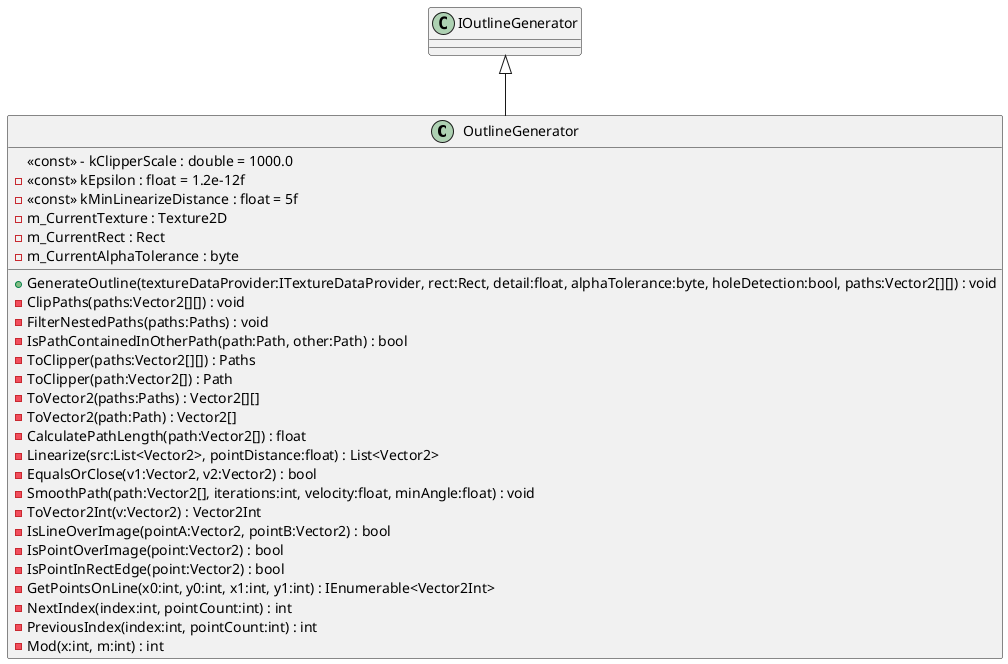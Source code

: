 @startuml
class OutlineGenerator {
    <<const>> - kClipperScale : double = 1000.0
    - <<const>> kEpsilon : float = 1.2e-12f
    - <<const>> kMinLinearizeDistance : float = 5f
    - m_CurrentTexture : Texture2D
    - m_CurrentRect : Rect
    - m_CurrentAlphaTolerance : byte
    + GenerateOutline(textureDataProvider:ITextureDataProvider, rect:Rect, detail:float, alphaTolerance:byte, holeDetection:bool, paths:Vector2[][]) : void
    - ClipPaths(paths:Vector2[][]) : void
    - FilterNestedPaths(paths:Paths) : void
    - IsPathContainedInOtherPath(path:Path, other:Path) : bool
    - ToClipper(paths:Vector2[][]) : Paths
    - ToClipper(path:Vector2[]) : Path
    - ToVector2(paths:Paths) : Vector2[][]
    - ToVector2(path:Path) : Vector2[]
    - CalculatePathLength(path:Vector2[]) : float
    - Linearize(src:List<Vector2>, pointDistance:float) : List<Vector2>
    - EqualsOrClose(v1:Vector2, v2:Vector2) : bool
    - SmoothPath(path:Vector2[], iterations:int, velocity:float, minAngle:float) : void
    - ToVector2Int(v:Vector2) : Vector2Int
    - IsLineOverImage(pointA:Vector2, pointB:Vector2) : bool
    - IsPointOverImage(point:Vector2) : bool
    - IsPointInRectEdge(point:Vector2) : bool
    - GetPointsOnLine(x0:int, y0:int, x1:int, y1:int) : IEnumerable<Vector2Int>
    - NextIndex(index:int, pointCount:int) : int
    - PreviousIndex(index:int, pointCount:int) : int
    - Mod(x:int, m:int) : int
}
IOutlineGenerator <|-- OutlineGenerator
@enduml
